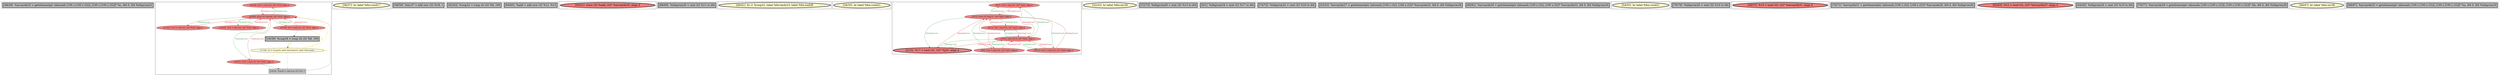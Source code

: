 
digraph G {





subgraph cluster25 {


node1507 [penwidth=3.0,fontsize=20,fillcolor=grey,label="[48/49]  %arrayidx33 = getelementptr inbounds [100 x [100 x i32]], [100 x [100 x i32]]* %c, i64 0, i64 %idxprom32",shape=rectangle,style=filled ]



}

subgraph cluster24 {


node1506 [fillcolor=lightcoral,label="[23/24]  %10 = load i32, i32* %i16, align 4",shape=ellipse,style=filled ]
node1505 [fillcolor=lightcoral,label="[21/22]  %13 = load i32, i32* %i16, align 4",shape=ellipse,style=filled ]
node1504 [fillcolor=lightcoral,label="[25/26]  %16 = load i32, i32* %i16, align 4",shape=ellipse,style=filled ]
node1499 [fillcolor=lightcoral,label="[18/31]  %19 = load i32, i32* %i16, align 4",shape=ellipse,style=filled ]
node1501 [fillcolor=lightcoral,label="[27/28]  %8 = load i32, i32* %i16, align 4",shape=ellipse,style=filled ]
node1498 [fillcolor=lemonchiffon,label="[17/38]  br i1 %cmp18, label %for.body19, label %for.end41",shape=ellipse,style=filled ]
node1502 [fillcolor=lightcoral,label="[20/29]  store i32 %inc40, i32* %i16, align 4",shape=ellipse,style=filled ]
node1500 [fillcolor=grey,label="[19/30]  %inc40 = add nsw i32 %19, 1",shape=rectangle,style=filled ]
node1503 [penwidth=3.0,fontsize=20,fillcolor=grey,label="[16/39]  %cmp18 = icmp slt i32 %8, 100",shape=rectangle,style=filled ]

node1502->node1506 [style=solid,color=forestgreen,label="T|indep|Const",penwidth=1.0,fontcolor=forestgreen ]
node1502->node1501 [style=solid,color=forestgreen,label="T|indep|Const",penwidth=1.0,fontcolor=forestgreen ]
node1501->node1502 [style=solid,color=firebrick3,label="A|indep|Const",penwidth=1.0,fontcolor=firebrick3 ]
node1500->node1502 [style=solid,color=black,label="",penwidth=0.5,fontcolor=black ]
node1501->node1503 [style=solid,color=black,label="",penwidth=0.5,fontcolor=black ]
node1504->node1502 [style=solid,color=firebrick3,label="A|indep|Const",penwidth=1.0,fontcolor=firebrick3 ]
node1498->node1502 [style=solid,color=gold,label="C",penwidth=1.0,fontcolor=gold ]
node1498->node1500 [style=solid,color=gold,label="C",penwidth=1.0,fontcolor=gold ]
node1506->node1502 [style=solid,color=firebrick3,label="A|indep|Const",penwidth=1.0,fontcolor=firebrick3 ]
node1499->node1500 [style=solid,color=black,label="",penwidth=0.5,fontcolor=black ]
node1503->node1498 [style=solid,color=black,label="",penwidth=0.5,fontcolor=black ]
node1502->node1504 [style=solid,color=forestgreen,label="T|indep|Const",penwidth=1.0,fontcolor=forestgreen ]
node1498->node1503 [style=solid,color=gold,label="C",penwidth=1.0,fontcolor=gold ]
node1505->node1502 [style=solid,color=firebrick3,label="A|indep|Const",penwidth=1.0,fontcolor=firebrick3 ]
node1499->node1502 [style=solid,color=firebrick3,label="A|indep|Const",penwidth=1.0,fontcolor=firebrick3 ]
node1502->node1499 [style=solid,color=forestgreen,label="T|indep|Const",penwidth=1.0,fontcolor=forestgreen ]
node1502->node1505 [style=solid,color=forestgreen,label="T|indep|Const",penwidth=1.0,fontcolor=forestgreen ]
node1498->node1499 [style=solid,color=gold,label="C",penwidth=1.0,fontcolor=gold ]
node1498->node1498 [style=solid,color=gold,label="C",penwidth=1.0,fontcolor=gold ]
node1498->node1501 [style=solid,color=gold,label="C",penwidth=1.0,fontcolor=gold ]


}

subgraph cluster22 {


node1496 [penwidth=3.0,fontsize=20,fillcolor=lemonchiffon,label="[36/37]  br label %for.cond17",shape=ellipse,style=filled ]



}

subgraph cluster20 {


node1494 [penwidth=3.0,fontsize=20,fillcolor=grey,label="[58/59]  %inc37 = add nsw i32 %18, 1",shape=rectangle,style=filled ]



}

subgraph cluster18 {


node1492 [penwidth=3.0,fontsize=20,fillcolor=grey,label="[42/43]  %cmp22 = icmp slt i32 %9, 100",shape=rectangle,style=filled ]



}

subgraph cluster16 {


node1490 [penwidth=3.0,fontsize=20,fillcolor=grey,label="[64/65]  %add = add nsw i32 %12, %15",shape=rectangle,style=filled ]



}

subgraph cluster17 {


node1491 [penwidth=3.0,fontsize=20,fillcolor=lightcoral,label="[50/51]  store i32 %add, i32* %arrayidx35, align 4",shape=ellipse,style=filled ]



}

subgraph cluster4 {


node1478 [penwidth=3.0,fontsize=20,fillcolor=grey,label="[68/69]  %idxprom26 = sext i32 %11 to i64",shape=rectangle,style=filled ]



}

subgraph cluster3 {


node1477 [penwidth=3.0,fontsize=20,fillcolor=lemonchiffon,label="[40/41]  br i1 %cmp22, label %for.body23, label %for.end38",shape=ellipse,style=filled ]



}

subgraph cluster2 {


node1476 [penwidth=3.0,fontsize=20,fillcolor=lemonchiffon,label="[34/35]  br label %for.cond21",shape=ellipse,style=filled ]



}

subgraph cluster1 {


node1474 [fillcolor=lightcoral,label="[6/7]  %18 = load i32, i32* %j20, align 4",shape=ellipse,style=filled ]
node1469 [fillcolor=lightcoral,label="[10/11]  %11 = load i32, i32* %j20, align 4",shape=ellipse,style=filled ]
node1475 [fillcolor=lightcoral,label="[8/9]  %14 = load i32, i32* %j20, align 4",shape=ellipse,style=filled ]
node1472 [fillcolor=lightcoral,label="[5/12]  store i32 %inc37, i32* %j20, align 4",shape=ellipse,style=filled ]
node1471 [penwidth=3.0,fontsize=20,fillcolor=lightcoral,label="[2/15]  %17 = load i32, i32* %j20, align 4",shape=ellipse,style=filled ]
node1470 [fillcolor=lightcoral,label="[3/14]  store i32 0, i32* %j20, align 4",shape=ellipse,style=filled ]
node1473 [fillcolor=lightcoral,label="[4/13]  %9 = load i32, i32* %j20, align 4",shape=ellipse,style=filled ]

node1475->node1472 [style=solid,color=firebrick3,label="A|indep|Const",penwidth=1.0,fontcolor=firebrick3 ]
node1474->node1472 [style=solid,color=firebrick3,label="A|indep|Const",penwidth=1.0,fontcolor=firebrick3 ]
node1470->node1473 [style=solid,color=forestgreen,label="T|indep|Const",penwidth=1.0,fontcolor=forestgreen ]
node1469->node1472 [style=solid,color=firebrick3,label="A|indep|Const",penwidth=1.0,fontcolor=firebrick3 ]
node1470->node1474 [style=solid,color=forestgreen,label="T|indep|Const",penwidth=1.0,fontcolor=forestgreen ]
node1472->node1471 [style=solid,color=forestgreen,label="T|indep|Const",penwidth=1.0,fontcolor=forestgreen ]
node1472->node1473 [style=solid,color=forestgreen,label="T|indep|Const",penwidth=1.0,fontcolor=forestgreen ]
node1474->node1470 [style=solid,color=firebrick3,label="A|indep|Const",penwidth=1.0,fontcolor=firebrick3 ]
node1470->node1471 [style=solid,color=forestgreen,label="T|indep|Const",penwidth=1.0,fontcolor=forestgreen ]
node1473->node1470 [style=solid,color=firebrick3,label="A|indep|Const",penwidth=1.0,fontcolor=firebrick3 ]
node1472->node1475 [style=solid,color=forestgreen,label="T|indep|Const",penwidth=1.0,fontcolor=forestgreen ]
node1472->node1469 [style=solid,color=forestgreen,label="T|indep|Const",penwidth=1.0,fontcolor=forestgreen ]
node1471->node1470 [style=solid,color=firebrick3,label="A|indep|Const",penwidth=1.0,fontcolor=firebrick3 ]
node1469->node1470 [style=solid,color=firebrick3,label="A|indep|Const",penwidth=1.0,fontcolor=firebrick3 ]
node1475->node1470 [style=solid,color=firebrick3,label="A|indep|Const",penwidth=1.0,fontcolor=firebrick3 ]
node1470->node1475 [style=solid,color=forestgreen,label="T|indep|Const",penwidth=1.0,fontcolor=forestgreen ]
node1472->node1474 [style=solid,color=forestgreen,label="T|indep|Const",penwidth=1.0,fontcolor=forestgreen ]
node1470->node1469 [style=solid,color=forestgreen,label="T|indep|Const",penwidth=1.0,fontcolor=forestgreen ]
node1471->node1472 [style=solid,color=firebrick3,label="A|indep|Const",penwidth=1.0,fontcolor=firebrick3 ]
node1473->node1472 [style=solid,color=firebrick3,label="A|indep|Const",penwidth=1.0,fontcolor=firebrick3 ]


}

subgraph cluster12 {


node1486 [penwidth=3.0,fontsize=20,fillcolor=lemonchiffon,label="[32/33]  br label %for.inc39",shape=ellipse,style=filled ]



}

subgraph cluster5 {


node1479 [penwidth=3.0,fontsize=20,fillcolor=grey,label="[72/73]  %idxprom28 = sext i32 %13 to i64",shape=rectangle,style=filled ]



}

subgraph cluster0 {


node1468 [penwidth=3.0,fontsize=20,fillcolor=grey,label="[0/1]  %idxprom34 = sext i32 %17 to i64",shape=rectangle,style=filled ]



}

subgraph cluster6 {


node1480 [penwidth=3.0,fontsize=20,fillcolor=grey,label="[74/75]  %idxprom32 = sext i32 %16 to i64",shape=rectangle,style=filled ]



}

subgraph cluster14 {


node1488 [penwidth=3.0,fontsize=20,fillcolor=grey,label="[52/53]  %arrayidx27 = getelementptr inbounds [100 x i32], [100 x i32]* %arrayidx25, i64 0, i64 %idxprom26",shape=rectangle,style=filled ]



}

subgraph cluster7 {


node1481 [penwidth=3.0,fontsize=20,fillcolor=grey,label="[60/61]  %arrayidx35 = getelementptr inbounds [100 x i32], [100 x i32]* %arrayidx33, i64 0, i64 %idxprom34",shape=rectangle,style=filled ]



}

subgraph cluster23 {


node1497 [penwidth=3.0,fontsize=20,fillcolor=lemonchiffon,label="[54/55]  br label %for.cond21",shape=ellipse,style=filled ]



}

subgraph cluster8 {


node1482 [penwidth=3.0,fontsize=20,fillcolor=grey,label="[78/79]  %idxprom30 = sext i32 %14 to i64",shape=rectangle,style=filled ]



}

subgraph cluster21 {


node1495 [penwidth=3.0,fontsize=20,fillcolor=lightcoral,label="[56/57]  %15 = load i32, i32* %arrayidx31, align 4",shape=ellipse,style=filled ]



}

subgraph cluster9 {


node1483 [penwidth=3.0,fontsize=20,fillcolor=grey,label="[70/71]  %arrayidx31 = getelementptr inbounds [100 x i32], [100 x i32]* %arrayidx29, i64 0, i64 %idxprom30",shape=rectangle,style=filled ]



}

subgraph cluster19 {


node1493 [penwidth=3.0,fontsize=20,fillcolor=lightcoral,label="[62/63]  %12 = load i32, i32* %arrayidx27, align 4",shape=ellipse,style=filled ]



}

subgraph cluster10 {


node1484 [penwidth=3.0,fontsize=20,fillcolor=grey,label="[44/45]  %idxprom24 = sext i32 %10 to i64",shape=rectangle,style=filled ]



}

subgraph cluster11 {


node1485 [penwidth=3.0,fontsize=20,fillcolor=grey,label="[76/77]  %arrayidx29 = getelementptr inbounds [100 x [100 x i32]], [100 x [100 x i32]]* %b, i64 0, i64 %idxprom28",shape=rectangle,style=filled ]



}

subgraph cluster13 {


node1487 [penwidth=3.0,fontsize=20,fillcolor=lemonchiffon,label="[46/47]  br label %for.inc36",shape=ellipse,style=filled ]



}

subgraph cluster15 {


node1489 [penwidth=3.0,fontsize=20,fillcolor=grey,label="[66/67]  %arrayidx25 = getelementptr inbounds [100 x [100 x i32]], [100 x [100 x i32]]* %a, i64 0, i64 %idxprom24",shape=rectangle,style=filled ]



}

}
